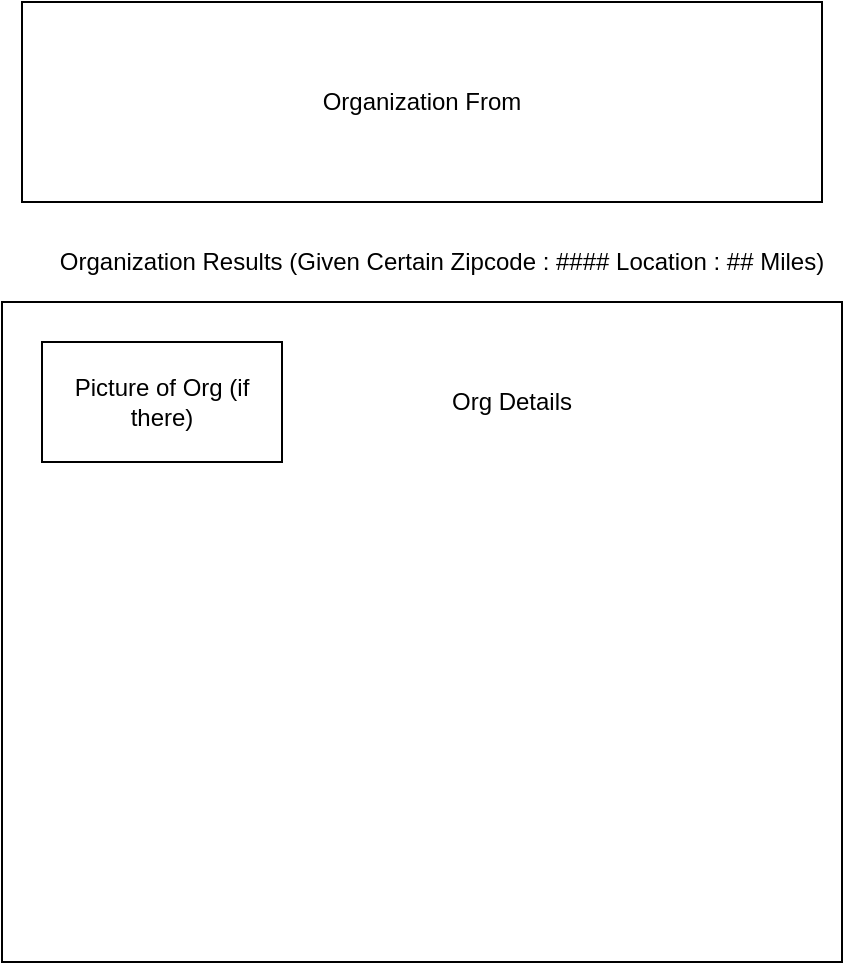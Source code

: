 <mxfile version="14.6.13" type="device"><diagram id="RJiAMJjXejBOXFjG_GCS" name="Page-1"><mxGraphModel dx="855" dy="394" grid="1" gridSize="10" guides="1" tooltips="1" connect="1" arrows="1" fold="1" page="1" pageScale="1" pageWidth="850" pageHeight="1100" math="0" shadow="0"><root><mxCell id="0"/><mxCell id="1" parent="0"/><mxCell id="seQEMvTnsPlELTWkG0i--7" value="" style="rounded=0;whiteSpace=wrap;html=1;" vertex="1" parent="1"><mxGeometry x="170" y="190" width="420" height="330" as="geometry"/></mxCell><mxCell id="seQEMvTnsPlELTWkG0i--1" value="Organization From" style="rounded=0;whiteSpace=wrap;html=1;" vertex="1" parent="1"><mxGeometry x="180" y="40" width="400" height="100" as="geometry"/></mxCell><mxCell id="seQEMvTnsPlELTWkG0i--3" value="Organization Results (Given Certain Zipcode : #### Location : ## Miles)" style="text;html=1;strokeColor=none;fillColor=none;align=center;verticalAlign=middle;whiteSpace=wrap;rounded=0;" vertex="1" parent="1"><mxGeometry x="180" y="160" width="420" height="20" as="geometry"/></mxCell><mxCell id="seQEMvTnsPlELTWkG0i--5" value="Picture of Org (if there)" style="rounded=0;whiteSpace=wrap;html=1;" vertex="1" parent="1"><mxGeometry x="190" y="210" width="120" height="60" as="geometry"/></mxCell><mxCell id="seQEMvTnsPlELTWkG0i--6" value="Org Details" style="text;html=1;strokeColor=none;fillColor=none;align=center;verticalAlign=middle;whiteSpace=wrap;rounded=0;" vertex="1" parent="1"><mxGeometry x="340" y="220" width="170" height="40" as="geometry"/></mxCell></root></mxGraphModel></diagram></mxfile>